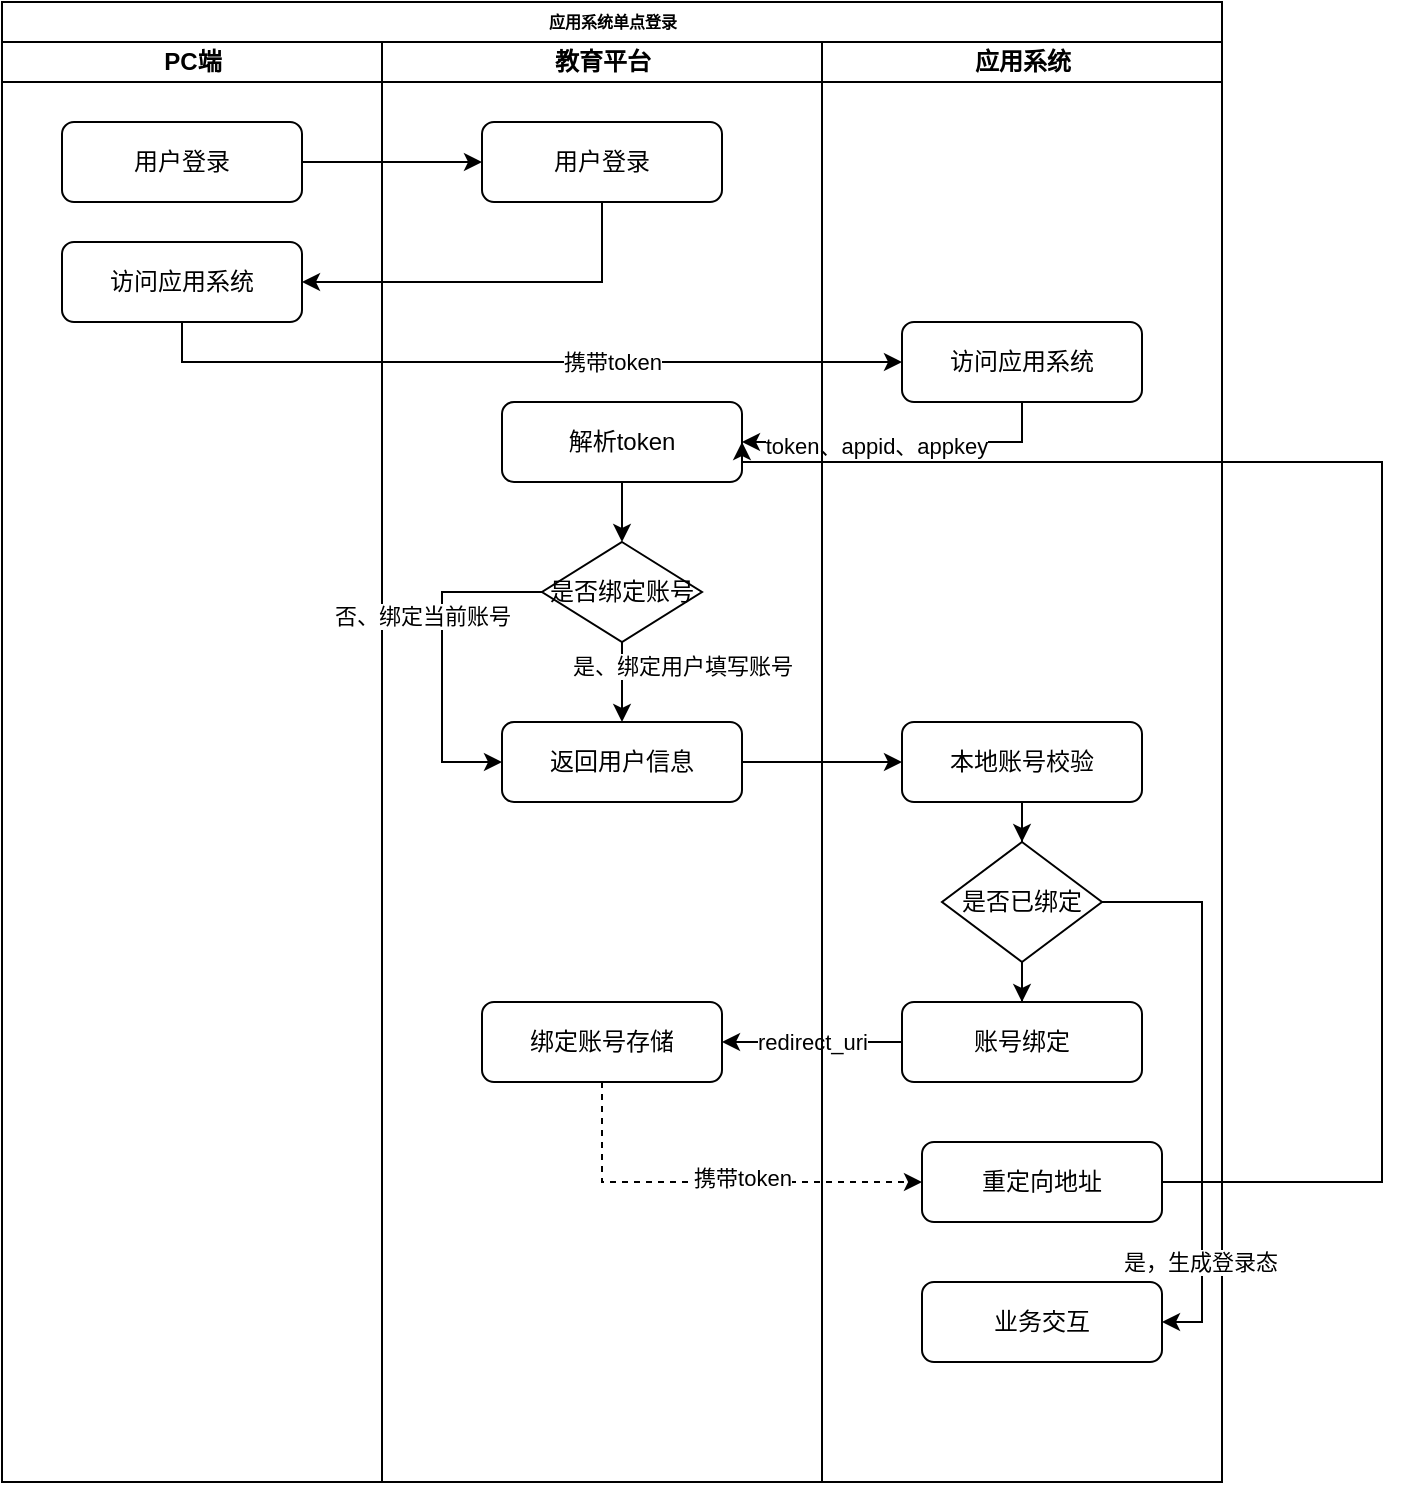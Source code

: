 <mxfile version="20.8.23" type="github">
  <diagram name="Page-1" id="9361dd3d-8414-5efd-6122-117bd74ce7a7">
    <mxGraphModel dx="954" dy="962" grid="1" gridSize="10" guides="1" tooltips="1" connect="1" arrows="1" fold="1" page="0" pageScale="1.5" pageWidth="826" pageHeight="1169" background="none" math="0" shadow="0">
      <root>
        <mxCell id="0" />
        <mxCell id="1" parent="0" />
        <mxCell id="fHARhZCniGBvfQrhCBJ2-90" value="应用系统单点登录" style="swimlane;html=1;childLayout=stackLayout;startSize=20;rounded=0;shadow=0;labelBackgroundColor=none;strokeWidth=1;fontFamily=Verdana;fontSize=8;align=center;" vertex="1" parent="1">
          <mxGeometry x="220" y="-30" width="610" height="740" as="geometry" />
        </mxCell>
        <mxCell id="fHARhZCniGBvfQrhCBJ2-91" value="PC端" style="swimlane;html=1;startSize=20;" vertex="1" parent="fHARhZCniGBvfQrhCBJ2-90">
          <mxGeometry y="20" width="190" height="720" as="geometry" />
        </mxCell>
        <mxCell id="fHARhZCniGBvfQrhCBJ2-92" value="用户登录" style="rounded=1;whiteSpace=wrap;html=1;" vertex="1" parent="fHARhZCniGBvfQrhCBJ2-91">
          <mxGeometry x="30" y="40" width="120" height="40" as="geometry" />
        </mxCell>
        <mxCell id="fHARhZCniGBvfQrhCBJ2-106" value="访问应用系统" style="rounded=1;whiteSpace=wrap;html=1;" vertex="1" parent="fHARhZCniGBvfQrhCBJ2-91">
          <mxGeometry x="30" y="100" width="120" height="40" as="geometry" />
        </mxCell>
        <mxCell id="fHARhZCniGBvfQrhCBJ2-94" value="教育平台" style="swimlane;html=1;startSize=20;" vertex="1" parent="fHARhZCniGBvfQrhCBJ2-90">
          <mxGeometry x="190" y="20" width="220" height="720" as="geometry" />
        </mxCell>
        <mxCell id="fHARhZCniGBvfQrhCBJ2-96" value="用户登录" style="rounded=1;whiteSpace=wrap;html=1;" vertex="1" parent="fHARhZCniGBvfQrhCBJ2-94">
          <mxGeometry x="50" y="40" width="120" height="40" as="geometry" />
        </mxCell>
        <mxCell id="fHARhZCniGBvfQrhCBJ2-115" style="edgeStyle=orthogonalEdgeStyle;rounded=0;orthogonalLoop=1;jettySize=auto;html=1;entryX=0.5;entryY=0;entryDx=0;entryDy=0;" edge="1" parent="fHARhZCniGBvfQrhCBJ2-94" source="fHARhZCniGBvfQrhCBJ2-111" target="fHARhZCniGBvfQrhCBJ2-114">
          <mxGeometry relative="1" as="geometry" />
        </mxCell>
        <mxCell id="fHARhZCniGBvfQrhCBJ2-111" value="解析token" style="rounded=1;whiteSpace=wrap;html=1;" vertex="1" parent="fHARhZCniGBvfQrhCBJ2-94">
          <mxGeometry x="60" y="180" width="120" height="40" as="geometry" />
        </mxCell>
        <mxCell id="fHARhZCniGBvfQrhCBJ2-117" value="是、绑定用户填写账号" style="edgeStyle=orthogonalEdgeStyle;rounded=0;orthogonalLoop=1;jettySize=auto;html=1;entryX=0.5;entryY=0;entryDx=0;entryDy=0;" edge="1" parent="fHARhZCniGBvfQrhCBJ2-94" source="fHARhZCniGBvfQrhCBJ2-114" target="fHARhZCniGBvfQrhCBJ2-116">
          <mxGeometry x="-0.429" y="30" relative="1" as="geometry">
            <mxPoint as="offset" />
          </mxGeometry>
        </mxCell>
        <mxCell id="fHARhZCniGBvfQrhCBJ2-118" value="否、绑定当前账号" style="edgeStyle=orthogonalEdgeStyle;rounded=0;orthogonalLoop=1;jettySize=auto;html=1;entryX=0;entryY=0.5;entryDx=0;entryDy=0;exitX=0;exitY=0.5;exitDx=0;exitDy=0;" edge="1" parent="fHARhZCniGBvfQrhCBJ2-94" source="fHARhZCniGBvfQrhCBJ2-114" target="fHARhZCniGBvfQrhCBJ2-116">
          <mxGeometry x="-0.257" y="-10" relative="1" as="geometry">
            <Array as="points">
              <mxPoint x="30" y="275" />
              <mxPoint x="30" y="360" />
            </Array>
            <mxPoint as="offset" />
          </mxGeometry>
        </mxCell>
        <mxCell id="fHARhZCniGBvfQrhCBJ2-114" value="是否绑定账号" style="rhombus;whiteSpace=wrap;html=1;fillColor=#FFFFFF;" vertex="1" parent="fHARhZCniGBvfQrhCBJ2-94">
          <mxGeometry x="80" y="250" width="80" height="50" as="geometry" />
        </mxCell>
        <mxCell id="fHARhZCniGBvfQrhCBJ2-116" value="返回用户信息" style="rounded=1;whiteSpace=wrap;html=1;" vertex="1" parent="fHARhZCniGBvfQrhCBJ2-94">
          <mxGeometry x="60" y="340" width="120" height="40" as="geometry" />
        </mxCell>
        <mxCell id="fHARhZCniGBvfQrhCBJ2-126" value="绑定账号存储" style="rounded=1;whiteSpace=wrap;html=1;" vertex="1" parent="fHARhZCniGBvfQrhCBJ2-94">
          <mxGeometry x="50" y="480" width="120" height="40" as="geometry" />
        </mxCell>
        <mxCell id="fHARhZCniGBvfQrhCBJ2-105" style="edgeStyle=orthogonalEdgeStyle;rounded=0;orthogonalLoop=1;jettySize=auto;html=1;" edge="1" parent="fHARhZCniGBvfQrhCBJ2-90" source="fHARhZCniGBvfQrhCBJ2-92" target="fHARhZCniGBvfQrhCBJ2-96">
          <mxGeometry relative="1" as="geometry" />
        </mxCell>
        <mxCell id="fHARhZCniGBvfQrhCBJ2-107" style="edgeStyle=orthogonalEdgeStyle;rounded=0;orthogonalLoop=1;jettySize=auto;html=1;entryX=1;entryY=0.5;entryDx=0;entryDy=0;exitX=0.5;exitY=1;exitDx=0;exitDy=0;" edge="1" parent="fHARhZCniGBvfQrhCBJ2-90" source="fHARhZCniGBvfQrhCBJ2-96" target="fHARhZCniGBvfQrhCBJ2-106">
          <mxGeometry relative="1" as="geometry" />
        </mxCell>
        <mxCell id="fHARhZCniGBvfQrhCBJ2-109" style="edgeStyle=orthogonalEdgeStyle;rounded=0;orthogonalLoop=1;jettySize=auto;html=1;entryX=0;entryY=0.5;entryDx=0;entryDy=0;exitX=0.5;exitY=1;exitDx=0;exitDy=0;" edge="1" parent="fHARhZCniGBvfQrhCBJ2-90" source="fHARhZCniGBvfQrhCBJ2-106" target="fHARhZCniGBvfQrhCBJ2-108">
          <mxGeometry relative="1" as="geometry" />
        </mxCell>
        <mxCell id="fHARhZCniGBvfQrhCBJ2-110" value="携带token" style="edgeLabel;html=1;align=center;verticalAlign=middle;resizable=0;points=[];" vertex="1" connectable="0" parent="fHARhZCniGBvfQrhCBJ2-109">
          <mxGeometry x="-0.021" y="1" relative="1" as="geometry">
            <mxPoint x="49" y="1" as="offset" />
          </mxGeometry>
        </mxCell>
        <mxCell id="fHARhZCniGBvfQrhCBJ2-112" style="edgeStyle=orthogonalEdgeStyle;rounded=0;orthogonalLoop=1;jettySize=auto;html=1;entryX=1;entryY=0.5;entryDx=0;entryDy=0;exitX=0.5;exitY=1;exitDx=0;exitDy=0;" edge="1" parent="fHARhZCniGBvfQrhCBJ2-90" source="fHARhZCniGBvfQrhCBJ2-108" target="fHARhZCniGBvfQrhCBJ2-111">
          <mxGeometry relative="1" as="geometry" />
        </mxCell>
        <mxCell id="fHARhZCniGBvfQrhCBJ2-113" value="token、appid、appkey" style="edgeLabel;html=1;align=center;verticalAlign=middle;resizable=0;points=[];" vertex="1" connectable="0" parent="fHARhZCniGBvfQrhCBJ2-112">
          <mxGeometry x="0.162" y="2" relative="1" as="geometry">
            <mxPoint as="offset" />
          </mxGeometry>
        </mxCell>
        <mxCell id="fHARhZCniGBvfQrhCBJ2-120" style="edgeStyle=orthogonalEdgeStyle;rounded=0;orthogonalLoop=1;jettySize=auto;html=1;" edge="1" parent="fHARhZCniGBvfQrhCBJ2-90" source="fHARhZCniGBvfQrhCBJ2-116" target="fHARhZCniGBvfQrhCBJ2-119">
          <mxGeometry relative="1" as="geometry" />
        </mxCell>
        <mxCell id="fHARhZCniGBvfQrhCBJ2-129" value="redirect_uri" style="edgeStyle=orthogonalEdgeStyle;rounded=0;orthogonalLoop=1;jettySize=auto;html=1;entryX=1;entryY=0.5;entryDx=0;entryDy=0;" edge="1" parent="fHARhZCniGBvfQrhCBJ2-90" source="fHARhZCniGBvfQrhCBJ2-127" target="fHARhZCniGBvfQrhCBJ2-126">
          <mxGeometry relative="1" as="geometry" />
        </mxCell>
        <mxCell id="fHARhZCniGBvfQrhCBJ2-101" value="应用系统" style="swimlane;html=1;startSize=20;" vertex="1" parent="fHARhZCniGBvfQrhCBJ2-90">
          <mxGeometry x="410" y="20" width="200" height="720" as="geometry" />
        </mxCell>
        <mxCell id="fHARhZCniGBvfQrhCBJ2-108" value="访问应用系统" style="rounded=1;whiteSpace=wrap;html=1;" vertex="1" parent="fHARhZCniGBvfQrhCBJ2-101">
          <mxGeometry x="40" y="140" width="120" height="40" as="geometry" />
        </mxCell>
        <mxCell id="fHARhZCniGBvfQrhCBJ2-122" style="edgeStyle=orthogonalEdgeStyle;rounded=0;orthogonalLoop=1;jettySize=auto;html=1;" edge="1" parent="fHARhZCniGBvfQrhCBJ2-101" source="fHARhZCniGBvfQrhCBJ2-119" target="fHARhZCniGBvfQrhCBJ2-121">
          <mxGeometry relative="1" as="geometry" />
        </mxCell>
        <mxCell id="fHARhZCniGBvfQrhCBJ2-119" value="本地账号校验" style="rounded=1;whiteSpace=wrap;html=1;" vertex="1" parent="fHARhZCniGBvfQrhCBJ2-101">
          <mxGeometry x="40" y="340" width="120" height="40" as="geometry" />
        </mxCell>
        <mxCell id="fHARhZCniGBvfQrhCBJ2-124" style="edgeStyle=orthogonalEdgeStyle;rounded=0;orthogonalLoop=1;jettySize=auto;html=1;entryX=1;entryY=0.5;entryDx=0;entryDy=0;exitX=1;exitY=0.5;exitDx=0;exitDy=0;" edge="1" parent="fHARhZCniGBvfQrhCBJ2-101" source="fHARhZCniGBvfQrhCBJ2-121" target="fHARhZCniGBvfQrhCBJ2-123">
          <mxGeometry relative="1" as="geometry" />
        </mxCell>
        <mxCell id="fHARhZCniGBvfQrhCBJ2-125" value="是，生成登录态" style="edgeLabel;html=1;align=center;verticalAlign=middle;resizable=0;points=[];" vertex="1" connectable="0" parent="fHARhZCniGBvfQrhCBJ2-124">
          <mxGeometry x="-0.054" y="-1" relative="1" as="geometry">
            <mxPoint y="97" as="offset" />
          </mxGeometry>
        </mxCell>
        <mxCell id="fHARhZCniGBvfQrhCBJ2-128" style="edgeStyle=orthogonalEdgeStyle;rounded=0;orthogonalLoop=1;jettySize=auto;html=1;entryX=0.5;entryY=0;entryDx=0;entryDy=0;" edge="1" parent="fHARhZCniGBvfQrhCBJ2-101" source="fHARhZCniGBvfQrhCBJ2-121" target="fHARhZCniGBvfQrhCBJ2-127">
          <mxGeometry relative="1" as="geometry" />
        </mxCell>
        <mxCell id="fHARhZCniGBvfQrhCBJ2-121" value="是否已绑定" style="rhombus;whiteSpace=wrap;html=1;fillColor=#FFFFFF;" vertex="1" parent="fHARhZCniGBvfQrhCBJ2-101">
          <mxGeometry x="60" y="400" width="80" height="60" as="geometry" />
        </mxCell>
        <mxCell id="fHARhZCniGBvfQrhCBJ2-123" value="业务交互" style="rounded=1;whiteSpace=wrap;html=1;" vertex="1" parent="fHARhZCniGBvfQrhCBJ2-101">
          <mxGeometry x="50" y="620" width="120" height="40" as="geometry" />
        </mxCell>
        <mxCell id="fHARhZCniGBvfQrhCBJ2-127" value="账号绑定" style="rounded=1;whiteSpace=wrap;html=1;" vertex="1" parent="fHARhZCniGBvfQrhCBJ2-101">
          <mxGeometry x="40" y="480" width="120" height="40" as="geometry" />
        </mxCell>
        <mxCell id="fHARhZCniGBvfQrhCBJ2-130" value="重定向地址" style="rounded=1;whiteSpace=wrap;html=1;" vertex="1" parent="fHARhZCniGBvfQrhCBJ2-101">
          <mxGeometry x="50" y="550" width="120" height="40" as="geometry" />
        </mxCell>
        <mxCell id="fHARhZCniGBvfQrhCBJ2-131" style="edgeStyle=orthogonalEdgeStyle;rounded=0;orthogonalLoop=1;jettySize=auto;html=1;entryX=0;entryY=0.5;entryDx=0;entryDy=0;exitX=0.5;exitY=1;exitDx=0;exitDy=0;dashed=1;" edge="1" parent="fHARhZCniGBvfQrhCBJ2-90" source="fHARhZCniGBvfQrhCBJ2-126" target="fHARhZCniGBvfQrhCBJ2-130">
          <mxGeometry relative="1" as="geometry" />
        </mxCell>
        <mxCell id="fHARhZCniGBvfQrhCBJ2-132" value="携带token" style="edgeLabel;html=1;align=center;verticalAlign=middle;resizable=0;points=[];" vertex="1" connectable="0" parent="fHARhZCniGBvfQrhCBJ2-131">
          <mxGeometry x="0.14" y="2" relative="1" as="geometry">
            <mxPoint as="offset" />
          </mxGeometry>
        </mxCell>
        <mxCell id="fHARhZCniGBvfQrhCBJ2-134" style="edgeStyle=orthogonalEdgeStyle;rounded=0;orthogonalLoop=1;jettySize=auto;html=1;exitX=1;exitY=0.5;exitDx=0;exitDy=0;entryX=1;entryY=0.5;entryDx=0;entryDy=0;" edge="1" parent="fHARhZCniGBvfQrhCBJ2-90" source="fHARhZCniGBvfQrhCBJ2-130" target="fHARhZCniGBvfQrhCBJ2-111">
          <mxGeometry relative="1" as="geometry">
            <mxPoint x="380" y="260" as="targetPoint" />
            <Array as="points">
              <mxPoint x="690" y="590" />
              <mxPoint x="690" y="230" />
              <mxPoint x="370" y="230" />
            </Array>
          </mxGeometry>
        </mxCell>
      </root>
    </mxGraphModel>
  </diagram>
</mxfile>
